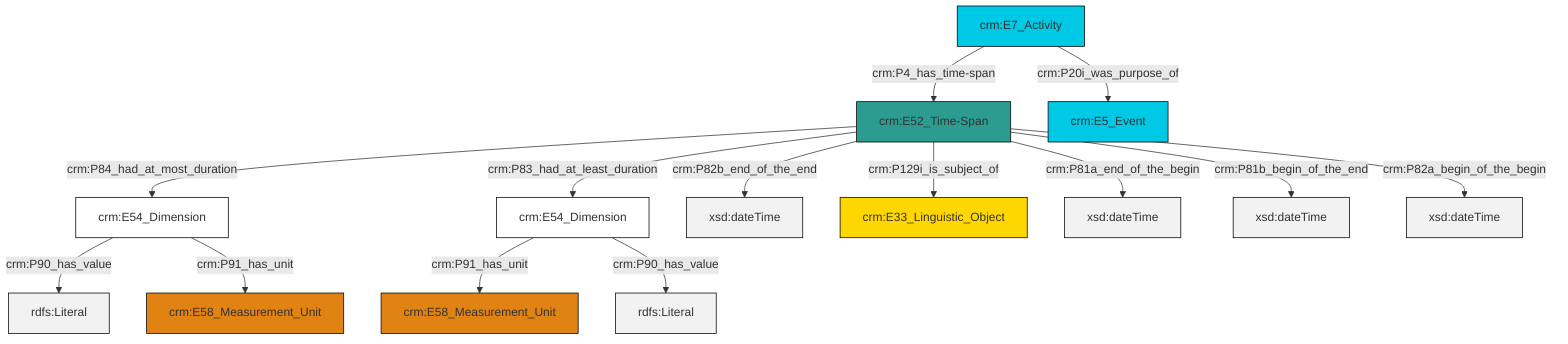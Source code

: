 graph TD
classDef Literal fill:#f2f2f2,stroke:#000000;
classDef CRM_Entity fill:#FFFFFF,stroke:#000000;
classDef Temporal_Entity fill:#00C9E6, stroke:#000000;
classDef Type fill:#E18312, stroke:#000000;
classDef Time-Span fill:#2C9C91, stroke:#000000;
classDef Appellation fill:#FFEB7F, stroke:#000000;
classDef Place fill:#008836, stroke:#000000;
classDef Persistent_Item fill:#B266B2, stroke:#000000;
classDef Conceptual_Object fill:#FFD700, stroke:#000000;
classDef Physical_Thing fill:#D2B48C, stroke:#000000;
classDef Actor fill:#f58aad, stroke:#000000;
classDef PC_Classes fill:#4ce600, stroke:#000000;
classDef Multi fill:#cccccc,stroke:#000000;

0["crm:E52_Time-Span"]:::Time-Span -->|crm:P84_had_at_most_duration| 1["crm:E54_Dimension"]:::CRM_Entity
1["crm:E54_Dimension"]:::CRM_Entity -->|crm:P90_has_value| 8[rdfs:Literal]:::Literal
9["crm:E7_Activity"]:::Temporal_Entity -->|crm:P20i_was_purpose_of| 4["crm:E5_Event"]:::Temporal_Entity
0["crm:E52_Time-Span"]:::Time-Span -->|crm:P82b_end_of_the_end| 11[xsd:dateTime]:::Literal
0["crm:E52_Time-Span"]:::Time-Span -->|crm:P129i_is_subject_of| 12["crm:E33_Linguistic_Object"]:::Conceptual_Object
0["crm:E52_Time-Span"]:::Time-Span -->|crm:P81a_end_of_the_begin| 13[xsd:dateTime]:::Literal
0["crm:E52_Time-Span"]:::Time-Span -->|crm:P81b_begin_of_the_end| 16[xsd:dateTime]:::Literal
2["crm:E54_Dimension"]:::CRM_Entity -->|crm:P91_has_unit| 6["crm:E58_Measurement_Unit"]:::Type
9["crm:E7_Activity"]:::Temporal_Entity -->|crm:P4_has_time-span| 0["crm:E52_Time-Span"]:::Time-Span
1["crm:E54_Dimension"]:::CRM_Entity -->|crm:P91_has_unit| 14["crm:E58_Measurement_Unit"]:::Type
0["crm:E52_Time-Span"]:::Time-Span -->|crm:P83_had_at_least_duration| 2["crm:E54_Dimension"]:::CRM_Entity
2["crm:E54_Dimension"]:::CRM_Entity -->|crm:P90_has_value| 18[rdfs:Literal]:::Literal
0["crm:E52_Time-Span"]:::Time-Span -->|crm:P82a_begin_of_the_begin| 20[xsd:dateTime]:::Literal